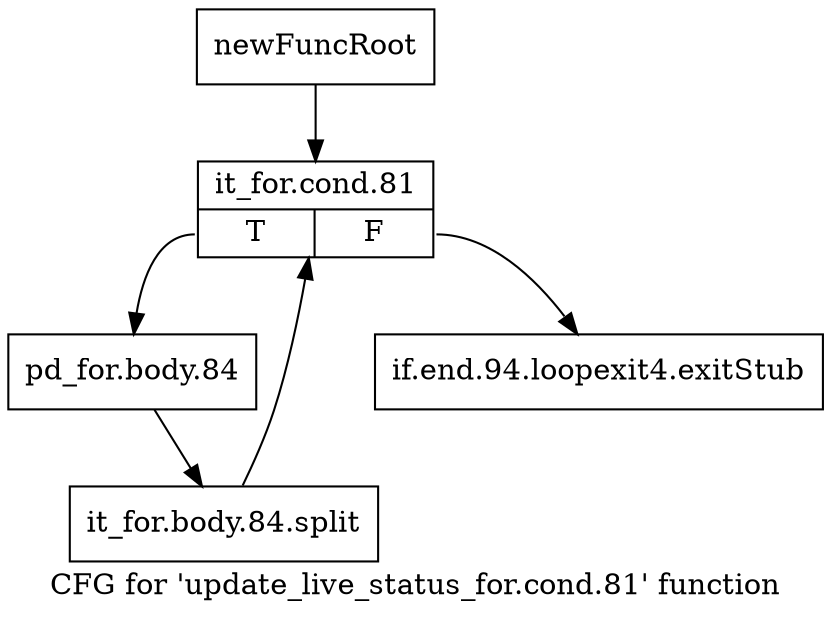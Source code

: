 digraph "CFG for 'update_live_status_for.cond.81' function" {
	label="CFG for 'update_live_status_for.cond.81' function";

	Node0xc06cb70 [shape=record,label="{newFuncRoot}"];
	Node0xc06cb70 -> Node0xc06cf80;
	Node0xc06cf30 [shape=record,label="{if.end.94.loopexit4.exitStub}"];
	Node0xc06cf80 [shape=record,label="{it_for.cond.81|{<s0>T|<s1>F}}"];
	Node0xc06cf80:s0 -> Node0xc06cfd0;
	Node0xc06cf80:s1 -> Node0xc06cf30;
	Node0xc06cfd0 [shape=record,label="{pd_for.body.84}"];
	Node0xc06cfd0 -> Node0xfa5e2b0;
	Node0xfa5e2b0 [shape=record,label="{it_for.body.84.split}"];
	Node0xfa5e2b0 -> Node0xc06cf80;
}
